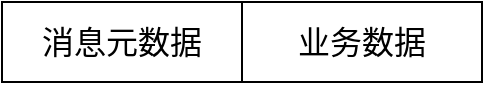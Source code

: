 <mxfile version="12.5.3" type="device"><diagram id="EdVzfP_dpHktEKwq30bJ" name="第 1 页"><mxGraphModel dx="1106" dy="780" grid="1" gridSize="10" guides="1" tooltips="1" connect="1" arrows="1" fold="1" page="1" pageScale="1" pageWidth="827" pageHeight="1169" math="0" shadow="0"><root><mxCell id="0"/><mxCell id="1" parent="0"/><mxCell id="VLydiLUwlOtzvsa0zlHQ-1" value="&lt;font style=&quot;font-size: 16px&quot;&gt;业务数据&lt;/font&gt;" style="rounded=0;whiteSpace=wrap;html=1;" vertex="1" parent="1"><mxGeometry x="400" y="40" width="120" height="40" as="geometry"/></mxCell><mxCell id="VLydiLUwlOtzvsa0zlHQ-2" value="&lt;font style=&quot;font-size: 16px&quot;&gt;消息元数据&lt;/font&gt;" style="rounded=0;whiteSpace=wrap;html=1;" vertex="1" parent="1"><mxGeometry x="280" y="40" width="120" height="40" as="geometry"/></mxCell></root></mxGraphModel></diagram></mxfile>